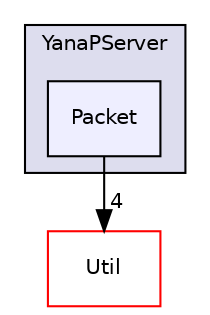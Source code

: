 digraph "Packet" {
  compound=true
  node [ fontsize="10", fontname="Helvetica"];
  edge [ labelfontsize="10", labelfontname="Helvetica"];
  subgraph clusterdir_05ce26451ba72466281a68fa333db4c9 {
    graph [ bgcolor="#ddddee", pencolor="black", label="YanaPServer" fontname="Helvetica", fontsize="10", URL="dir_05ce26451ba72466281a68fa333db4c9.html"]
  dir_cdd879fa19c9e9b1d64c0ea2c9801e58 [shape=box, label="Packet", style="filled", fillcolor="#eeeeff", pencolor="black", URL="dir_cdd879fa19c9e9b1d64c0ea2c9801e58.html"];
  }
  dir_651c73b7fa1d91bab3f1794f6c5782dd [shape=box label="Util" fillcolor="white" style="filled" color="red" URL="dir_651c73b7fa1d91bab3f1794f6c5782dd.html"];
  dir_cdd879fa19c9e9b1d64c0ea2c9801e58->dir_651c73b7fa1d91bab3f1794f6c5782dd [headlabel="4", labeldistance=1.5 headhref="dir_000019_000007.html"];
}
